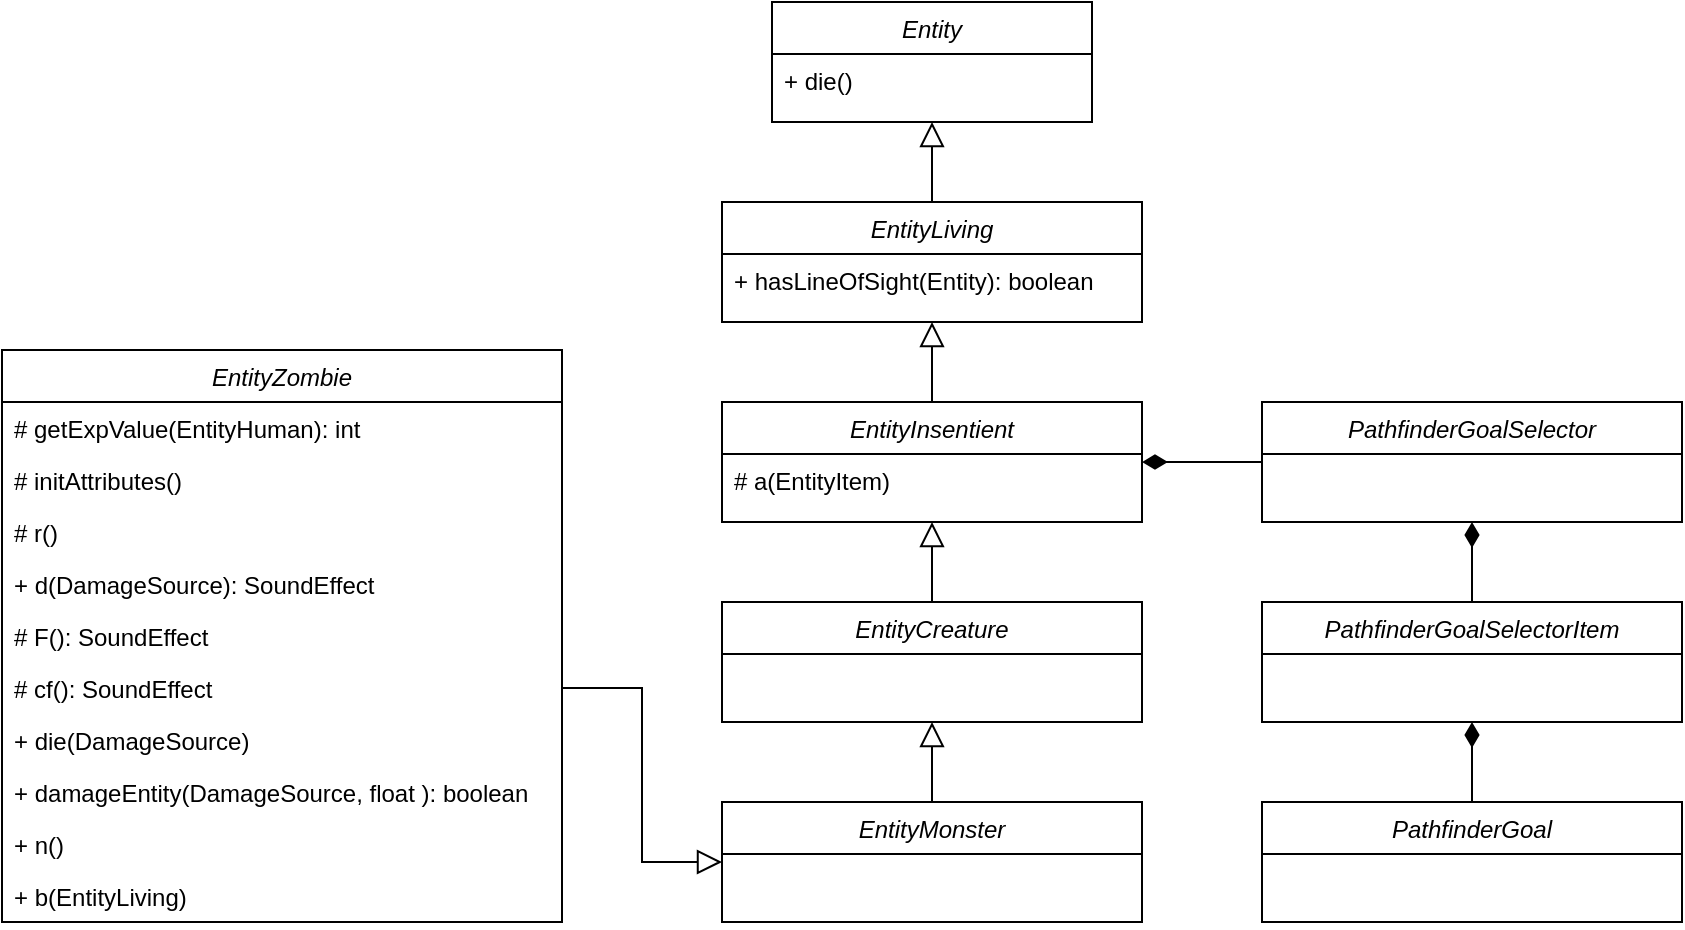 <mxfile version="21.6.1" type="device">
  <diagram id="C5RBs43oDa-KdzZeNtuy" name="Page-1">
    <mxGraphModel dx="1314" dy="904" grid="1" gridSize="10" guides="1" tooltips="1" connect="1" arrows="1" fold="1" page="1" pageScale="1" pageWidth="827" pageHeight="1169" math="0" shadow="0">
      <root>
        <mxCell id="WIyWlLk6GJQsqaUBKTNV-0" />
        <mxCell id="WIyWlLk6GJQsqaUBKTNV-1" parent="WIyWlLk6GJQsqaUBKTNV-0" />
        <mxCell id="DsWIce6TeeLj-rZ2BheM-0" value="Entity" style="swimlane;fontStyle=2;align=center;verticalAlign=top;childLayout=stackLayout;horizontal=1;startSize=26;horizontalStack=0;resizeParent=1;resizeLast=0;collapsible=1;marginBottom=0;rounded=0;shadow=0;strokeWidth=1;" vertex="1" parent="WIyWlLk6GJQsqaUBKTNV-1">
          <mxGeometry x="415" y="60" width="160" height="60" as="geometry">
            <mxRectangle x="230" y="140" width="160" height="26" as="alternateBounds" />
          </mxGeometry>
        </mxCell>
        <mxCell id="DsWIce6TeeLj-rZ2BheM-1" value="+ die()" style="text;align=left;verticalAlign=top;spacingLeft=4;spacingRight=4;overflow=hidden;rotatable=0;points=[[0,0.5],[1,0.5]];portConstraint=eastwest;" vertex="1" parent="DsWIce6TeeLj-rZ2BheM-0">
          <mxGeometry y="26" width="160" height="26" as="geometry" />
        </mxCell>
        <mxCell id="DsWIce6TeeLj-rZ2BheM-36" style="edgeStyle=orthogonalEdgeStyle;rounded=0;orthogonalLoop=1;jettySize=auto;html=1;entryX=0.5;entryY=1;entryDx=0;entryDy=0;endArrow=block;endFill=0;strokeWidth=1;endSize=10;" edge="1" parent="WIyWlLk6GJQsqaUBKTNV-1" source="DsWIce6TeeLj-rZ2BheM-6" target="DsWIce6TeeLj-rZ2BheM-0">
          <mxGeometry relative="1" as="geometry" />
        </mxCell>
        <mxCell id="DsWIce6TeeLj-rZ2BheM-6" value="EntityLiving" style="swimlane;fontStyle=2;align=center;verticalAlign=top;childLayout=stackLayout;horizontal=1;startSize=26;horizontalStack=0;resizeParent=1;resizeLast=0;collapsible=1;marginBottom=0;rounded=0;shadow=0;strokeWidth=1;" vertex="1" parent="WIyWlLk6GJQsqaUBKTNV-1">
          <mxGeometry x="390" y="160" width="210" height="60" as="geometry">
            <mxRectangle x="230" y="140" width="160" height="26" as="alternateBounds" />
          </mxGeometry>
        </mxCell>
        <mxCell id="DsWIce6TeeLj-rZ2BheM-7" value="+ hasLineOfSight(Entity): boolean" style="text;align=left;verticalAlign=top;spacingLeft=4;spacingRight=4;overflow=hidden;rotatable=0;points=[[0,0.5],[1,0.5]];portConstraint=eastwest;" vertex="1" parent="DsWIce6TeeLj-rZ2BheM-6">
          <mxGeometry y="26" width="210" height="26" as="geometry" />
        </mxCell>
        <mxCell id="DsWIce6TeeLj-rZ2BheM-37" style="edgeStyle=orthogonalEdgeStyle;rounded=0;orthogonalLoop=1;jettySize=auto;html=1;entryX=0.5;entryY=1;entryDx=0;entryDy=0;endArrow=block;endFill=0;strokeWidth=1;endSize=10;" edge="1" parent="WIyWlLk6GJQsqaUBKTNV-1" source="DsWIce6TeeLj-rZ2BheM-8" target="DsWIce6TeeLj-rZ2BheM-6">
          <mxGeometry relative="1" as="geometry" />
        </mxCell>
        <mxCell id="DsWIce6TeeLj-rZ2BheM-8" value="EntityInsentient" style="swimlane;fontStyle=2;align=center;verticalAlign=top;childLayout=stackLayout;horizontal=1;startSize=26;horizontalStack=0;resizeParent=1;resizeLast=0;collapsible=1;marginBottom=0;rounded=0;shadow=0;strokeWidth=1;" vertex="1" parent="WIyWlLk6GJQsqaUBKTNV-1">
          <mxGeometry x="390" y="260" width="210" height="60" as="geometry">
            <mxRectangle x="230" y="140" width="160" height="26" as="alternateBounds" />
          </mxGeometry>
        </mxCell>
        <mxCell id="DsWIce6TeeLj-rZ2BheM-9" value="# a(EntityItem)" style="text;align=left;verticalAlign=top;spacingLeft=4;spacingRight=4;overflow=hidden;rotatable=0;points=[[0,0.5],[1,0.5]];portConstraint=eastwest;" vertex="1" parent="DsWIce6TeeLj-rZ2BheM-8">
          <mxGeometry y="26" width="210" height="26" as="geometry" />
        </mxCell>
        <mxCell id="DsWIce6TeeLj-rZ2BheM-38" style="edgeStyle=orthogonalEdgeStyle;rounded=0;orthogonalLoop=1;jettySize=auto;html=1;entryX=0.5;entryY=1;entryDx=0;entryDy=0;endArrow=block;endFill=0;strokeWidth=1;endSize=10;" edge="1" parent="WIyWlLk6GJQsqaUBKTNV-1" source="DsWIce6TeeLj-rZ2BheM-10" target="DsWIce6TeeLj-rZ2BheM-8">
          <mxGeometry relative="1" as="geometry" />
        </mxCell>
        <mxCell id="DsWIce6TeeLj-rZ2BheM-10" value="EntityCreature" style="swimlane;fontStyle=2;align=center;verticalAlign=top;childLayout=stackLayout;horizontal=1;startSize=26;horizontalStack=0;resizeParent=1;resizeLast=0;collapsible=1;marginBottom=0;rounded=0;shadow=0;strokeWidth=1;" vertex="1" parent="WIyWlLk6GJQsqaUBKTNV-1">
          <mxGeometry x="390" y="360" width="210" height="60" as="geometry">
            <mxRectangle x="230" y="140" width="160" height="26" as="alternateBounds" />
          </mxGeometry>
        </mxCell>
        <mxCell id="DsWIce6TeeLj-rZ2BheM-42" style="edgeStyle=orthogonalEdgeStyle;rounded=0;orthogonalLoop=1;jettySize=auto;html=1;endArrow=diamondThin;endFill=1;endSize=10;" edge="1" parent="WIyWlLk6GJQsqaUBKTNV-1" source="DsWIce6TeeLj-rZ2BheM-12" target="DsWIce6TeeLj-rZ2BheM-8">
          <mxGeometry relative="1" as="geometry" />
        </mxCell>
        <mxCell id="DsWIce6TeeLj-rZ2BheM-12" value="PathfinderGoalSelector" style="swimlane;fontStyle=2;align=center;verticalAlign=top;childLayout=stackLayout;horizontal=1;startSize=26;horizontalStack=0;resizeParent=1;resizeLast=0;collapsible=1;marginBottom=0;rounded=0;shadow=0;strokeWidth=1;" vertex="1" parent="WIyWlLk6GJQsqaUBKTNV-1">
          <mxGeometry x="660" y="260" width="210" height="60" as="geometry">
            <mxRectangle x="230" y="140" width="160" height="26" as="alternateBounds" />
          </mxGeometry>
        </mxCell>
        <mxCell id="DsWIce6TeeLj-rZ2BheM-43" style="edgeStyle=orthogonalEdgeStyle;rounded=0;orthogonalLoop=1;jettySize=auto;html=1;endSize=10;endArrow=diamondThin;endFill=1;" edge="1" parent="WIyWlLk6GJQsqaUBKTNV-1" source="DsWIce6TeeLj-rZ2BheM-14" target="DsWIce6TeeLj-rZ2BheM-12">
          <mxGeometry relative="1" as="geometry" />
        </mxCell>
        <mxCell id="DsWIce6TeeLj-rZ2BheM-14" value="PathfinderGoalSelectorItem" style="swimlane;fontStyle=2;align=center;verticalAlign=top;childLayout=stackLayout;horizontal=1;startSize=26;horizontalStack=0;resizeParent=1;resizeLast=0;collapsible=1;marginBottom=0;rounded=0;shadow=0;strokeWidth=1;" vertex="1" parent="WIyWlLk6GJQsqaUBKTNV-1">
          <mxGeometry x="660" y="360" width="210" height="60" as="geometry">
            <mxRectangle x="230" y="140" width="160" height="26" as="alternateBounds" />
          </mxGeometry>
        </mxCell>
        <mxCell id="DsWIce6TeeLj-rZ2BheM-44" style="edgeStyle=orthogonalEdgeStyle;rounded=0;orthogonalLoop=1;jettySize=auto;html=1;endSize=10;endArrow=diamondThin;endFill=1;" edge="1" parent="WIyWlLk6GJQsqaUBKTNV-1" source="DsWIce6TeeLj-rZ2BheM-15" target="DsWIce6TeeLj-rZ2BheM-14">
          <mxGeometry relative="1" as="geometry" />
        </mxCell>
        <mxCell id="DsWIce6TeeLj-rZ2BheM-15" value="PathfinderGoal" style="swimlane;fontStyle=2;align=center;verticalAlign=top;childLayout=stackLayout;horizontal=1;startSize=26;horizontalStack=0;resizeParent=1;resizeLast=0;collapsible=1;marginBottom=0;rounded=0;shadow=0;strokeWidth=1;" vertex="1" parent="WIyWlLk6GJQsqaUBKTNV-1">
          <mxGeometry x="660" y="460" width="210" height="60" as="geometry">
            <mxRectangle x="230" y="140" width="160" height="26" as="alternateBounds" />
          </mxGeometry>
        </mxCell>
        <mxCell id="DsWIce6TeeLj-rZ2BheM-39" style="edgeStyle=orthogonalEdgeStyle;rounded=0;orthogonalLoop=1;jettySize=auto;html=1;entryX=0.5;entryY=1;entryDx=0;entryDy=0;endArrow=block;endFill=0;strokeWidth=1;endSize=10;" edge="1" parent="WIyWlLk6GJQsqaUBKTNV-1" source="DsWIce6TeeLj-rZ2BheM-16" target="DsWIce6TeeLj-rZ2BheM-10">
          <mxGeometry relative="1" as="geometry" />
        </mxCell>
        <mxCell id="DsWIce6TeeLj-rZ2BheM-16" value="EntityMonster" style="swimlane;fontStyle=2;align=center;verticalAlign=top;childLayout=stackLayout;horizontal=1;startSize=26;horizontalStack=0;resizeParent=1;resizeLast=0;collapsible=1;marginBottom=0;rounded=0;shadow=0;strokeWidth=1;" vertex="1" parent="WIyWlLk6GJQsqaUBKTNV-1">
          <mxGeometry x="390" y="460" width="210" height="60" as="geometry">
            <mxRectangle x="230" y="140" width="160" height="26" as="alternateBounds" />
          </mxGeometry>
        </mxCell>
        <mxCell id="DsWIce6TeeLj-rZ2BheM-17" value="EntityZombie" style="swimlane;fontStyle=2;align=center;verticalAlign=top;childLayout=stackLayout;horizontal=1;startSize=26;horizontalStack=0;resizeParent=1;resizeLast=0;collapsible=1;marginBottom=0;rounded=0;shadow=0;strokeWidth=1;" vertex="1" parent="WIyWlLk6GJQsqaUBKTNV-1">
          <mxGeometry x="30" y="234" width="280" height="286" as="geometry">
            <mxRectangle x="230" y="140" width="160" height="26" as="alternateBounds" />
          </mxGeometry>
        </mxCell>
        <mxCell id="DsWIce6TeeLj-rZ2BheM-18" value="# getExpValue(EntityHuman): int" style="text;align=left;verticalAlign=top;spacingLeft=4;spacingRight=4;overflow=hidden;rotatable=0;points=[[0,0.5],[1,0.5]];portConstraint=eastwest;" vertex="1" parent="DsWIce6TeeLj-rZ2BheM-17">
          <mxGeometry y="26" width="280" height="26" as="geometry" />
        </mxCell>
        <mxCell id="DsWIce6TeeLj-rZ2BheM-19" value="# initAttributes()" style="text;align=left;verticalAlign=top;spacingLeft=4;spacingRight=4;overflow=hidden;rotatable=0;points=[[0,0.5],[1,0.5]];portConstraint=eastwest;" vertex="1" parent="DsWIce6TeeLj-rZ2BheM-17">
          <mxGeometry y="52" width="280" height="26" as="geometry" />
        </mxCell>
        <mxCell id="DsWIce6TeeLj-rZ2BheM-20" value="# r()" style="text;align=left;verticalAlign=top;spacingLeft=4;spacingRight=4;overflow=hidden;rotatable=0;points=[[0,0.5],[1,0.5]];portConstraint=eastwest;" vertex="1" parent="DsWIce6TeeLj-rZ2BheM-17">
          <mxGeometry y="78" width="280" height="26" as="geometry" />
        </mxCell>
        <mxCell id="DsWIce6TeeLj-rZ2BheM-21" value="+ d(DamageSource): SoundEffect" style="text;align=left;verticalAlign=top;spacingLeft=4;spacingRight=4;overflow=hidden;rotatable=0;points=[[0,0.5],[1,0.5]];portConstraint=eastwest;" vertex="1" parent="DsWIce6TeeLj-rZ2BheM-17">
          <mxGeometry y="104" width="280" height="26" as="geometry" />
        </mxCell>
        <mxCell id="DsWIce6TeeLj-rZ2BheM-22" value="# F(): SoundEffect" style="text;align=left;verticalAlign=top;spacingLeft=4;spacingRight=4;overflow=hidden;rotatable=0;points=[[0,0.5],[1,0.5]];portConstraint=eastwest;" vertex="1" parent="DsWIce6TeeLj-rZ2BheM-17">
          <mxGeometry y="130" width="280" height="26" as="geometry" />
        </mxCell>
        <mxCell id="DsWIce6TeeLj-rZ2BheM-23" value="# cf(): SoundEffect" style="text;align=left;verticalAlign=top;spacingLeft=4;spacingRight=4;overflow=hidden;rotatable=0;points=[[0,0.5],[1,0.5]];portConstraint=eastwest;" vertex="1" parent="DsWIce6TeeLj-rZ2BheM-17">
          <mxGeometry y="156" width="280" height="26" as="geometry" />
        </mxCell>
        <mxCell id="DsWIce6TeeLj-rZ2BheM-24" value="+ die(DamageSource)" style="text;align=left;verticalAlign=top;spacingLeft=4;spacingRight=4;overflow=hidden;rotatable=0;points=[[0,0.5],[1,0.5]];portConstraint=eastwest;" vertex="1" parent="DsWIce6TeeLj-rZ2BheM-17">
          <mxGeometry y="182" width="280" height="26" as="geometry" />
        </mxCell>
        <mxCell id="DsWIce6TeeLj-rZ2BheM-25" value="+ damageEntity(DamageSource, float ): boolean" style="text;align=left;verticalAlign=top;spacingLeft=4;spacingRight=4;overflow=hidden;rotatable=0;points=[[0,0.5],[1,0.5]];portConstraint=eastwest;" vertex="1" parent="DsWIce6TeeLj-rZ2BheM-17">
          <mxGeometry y="208" width="280" height="26" as="geometry" />
        </mxCell>
        <mxCell id="DsWIce6TeeLj-rZ2BheM-26" value="+ n()" style="text;align=left;verticalAlign=top;spacingLeft=4;spacingRight=4;overflow=hidden;rotatable=0;points=[[0,0.5],[1,0.5]];portConstraint=eastwest;" vertex="1" parent="DsWIce6TeeLj-rZ2BheM-17">
          <mxGeometry y="234" width="280" height="26" as="geometry" />
        </mxCell>
        <mxCell id="DsWIce6TeeLj-rZ2BheM-27" value="+ b(EntityLiving)" style="text;align=left;verticalAlign=top;spacingLeft=4;spacingRight=4;overflow=hidden;rotatable=0;points=[[0,0.5],[1,0.5]];portConstraint=eastwest;" vertex="1" parent="DsWIce6TeeLj-rZ2BheM-17">
          <mxGeometry y="260" width="280" height="26" as="geometry" />
        </mxCell>
        <mxCell id="DsWIce6TeeLj-rZ2BheM-46" style="edgeStyle=orthogonalEdgeStyle;rounded=0;orthogonalLoop=1;jettySize=auto;html=1;endSize=10;endArrow=block;endFill=0;" edge="1" parent="WIyWlLk6GJQsqaUBKTNV-1" source="DsWIce6TeeLj-rZ2BheM-23" target="DsWIce6TeeLj-rZ2BheM-16">
          <mxGeometry relative="1" as="geometry">
            <Array as="points">
              <mxPoint x="350" y="403" />
              <mxPoint x="350" y="490" />
            </Array>
          </mxGeometry>
        </mxCell>
      </root>
    </mxGraphModel>
  </diagram>
</mxfile>
